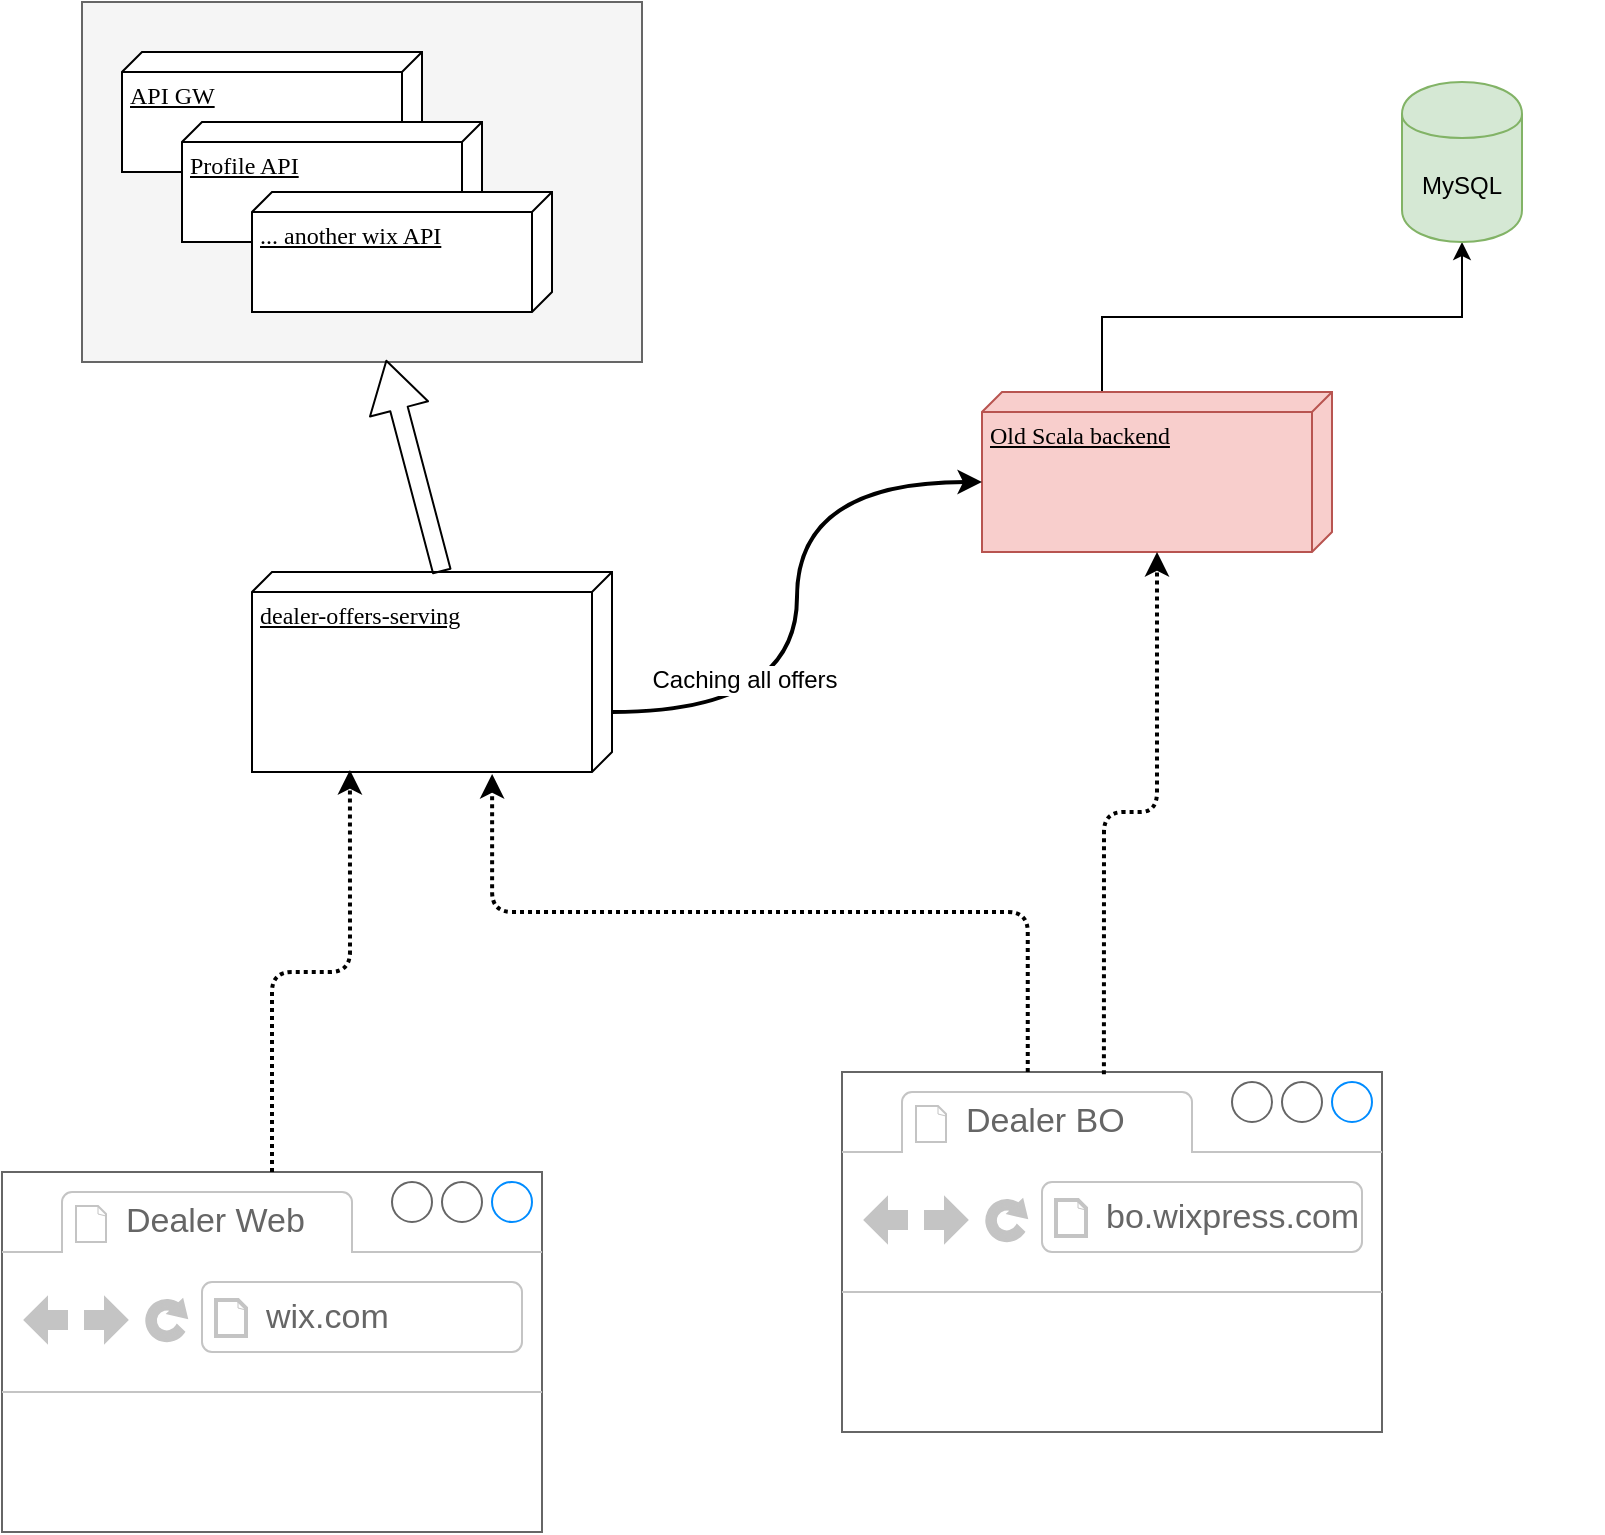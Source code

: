 <mxfile version="12.9.1" type="github" pages="2">
  <diagram name="Now" id="5f0bae14-7c28-e335-631c-24af17079c00">
    <mxGraphModel dx="1082" dy="731" grid="1" gridSize="10" guides="1" tooltips="1" connect="1" arrows="1" fold="1" page="1" pageScale="1" pageWidth="1100" pageHeight="850" background="#ffffff" math="0" shadow="0">
      <root>
        <mxCell id="0" />
        <mxCell id="1" parent="0" />
        <mxCell id="oWQusX5Dqh1fwXH19KtF-8" value="" style="rounded=0;whiteSpace=wrap;html=1;fillColor=#f5f5f5;strokeColor=#666666;fontColor=#333333;" vertex="1" parent="1">
          <mxGeometry x="90" y="15" width="280" height="180" as="geometry" />
        </mxCell>
        <mxCell id="39150e848f15840c-1" value="API GW" style="verticalAlign=top;align=left;spacingTop=8;spacingLeft=2;spacingRight=12;shape=cube;size=10;direction=south;fontStyle=4;html=1;rounded=0;shadow=0;comic=0;labelBackgroundColor=none;strokeWidth=1;fontFamily=Verdana;fontSize=12" parent="1" vertex="1">
          <mxGeometry x="110" y="40" width="150" height="60" as="geometry" />
        </mxCell>
        <mxCell id="oWQusX5Dqh1fwXH19KtF-3" style="edgeStyle=orthogonalEdgeStyle;rounded=0;orthogonalLoop=1;jettySize=auto;html=1;exitX=0;exitY=0;exitDx=0;exitDy=115;exitPerimeter=0;entryX=0.5;entryY=1;entryDx=0;entryDy=0;" edge="1" parent="1" source="39150e848f15840c-2" target="oWQusX5Dqh1fwXH19KtF-1">
          <mxGeometry relative="1" as="geometry" />
        </mxCell>
        <mxCell id="39150e848f15840c-2" value="Old Scala backend" style="verticalAlign=top;align=left;spacingTop=8;spacingLeft=2;spacingRight=12;shape=cube;size=10;direction=south;fontStyle=4;html=1;rounded=0;shadow=0;comic=0;labelBackgroundColor=none;strokeWidth=1;fontFamily=Verdana;fontSize=12;fillColor=#f8cecc;strokeColor=#b85450;" parent="1" vertex="1">
          <mxGeometry x="540" y="210" width="175" height="80" as="geometry" />
        </mxCell>
        <mxCell id="oWQusX5Dqh1fwXH19KtF-13" style="edgeStyle=orthogonalEdgeStyle;rounded=0;orthogonalLoop=1;jettySize=auto;html=1;exitX=0;exitY=0;exitDx=70;exitDy=0;exitPerimeter=0;entryX=0;entryY=0;entryDx=45;entryDy=175;entryPerimeter=0;strokeWidth=2;curved=1;" edge="1" parent="1" source="39150e848f15840c-3" target="39150e848f15840c-2">
          <mxGeometry relative="1" as="geometry" />
        </mxCell>
        <mxCell id="29V7xDCj1GOiVWc4bIZH-2" value="Caching all offers" style="text;html=1;align=center;verticalAlign=middle;resizable=0;points=[];labelBackgroundColor=#ffffff;" vertex="1" connectable="0" parent="oWQusX5Dqh1fwXH19KtF-13">
          <mxGeometry x="-0.56" y="16" relative="1" as="geometry">
            <mxPoint as="offset" />
          </mxGeometry>
        </mxCell>
        <mxCell id="39150e848f15840c-3" value="dealer-offers-serving" style="verticalAlign=top;align=left;spacingTop=8;spacingLeft=2;spacingRight=12;shape=cube;size=10;direction=south;fontStyle=4;html=1;rounded=0;shadow=0;comic=0;labelBackgroundColor=none;strokeWidth=1;fontFamily=Verdana;fontSize=12" parent="1" vertex="1">
          <mxGeometry x="175" y="300" width="180" height="100" as="geometry" />
        </mxCell>
        <mxCell id="oWQusX5Dqh1fwXH19KtF-1" value="MySQL" style="shape=cylinder;whiteSpace=wrap;html=1;boundedLbl=1;backgroundOutline=1;fillColor=#d5e8d4;strokeColor=#82b366;" vertex="1" parent="1">
          <mxGeometry x="750" y="55" width="60" height="80" as="geometry" />
        </mxCell>
        <mxCell id="oWQusX5Dqh1fwXH19KtF-4" value="Profile API" style="verticalAlign=top;align=left;spacingTop=8;spacingLeft=2;spacingRight=12;shape=cube;size=10;direction=south;fontStyle=4;html=1;rounded=0;shadow=0;comic=0;labelBackgroundColor=none;strokeWidth=1;fontFamily=Verdana;fontSize=12" vertex="1" parent="1">
          <mxGeometry x="140" y="75" width="150" height="60" as="geometry" />
        </mxCell>
        <mxCell id="oWQusX5Dqh1fwXH19KtF-5" value="... another wix API" style="verticalAlign=top;align=left;spacingTop=8;spacingLeft=2;spacingRight=12;shape=cube;size=10;direction=south;fontStyle=4;html=1;rounded=0;shadow=0;comic=0;labelBackgroundColor=none;strokeWidth=1;fontFamily=Verdana;fontSize=12" vertex="1" parent="1">
          <mxGeometry x="175" y="110" width="150" height="60" as="geometry" />
        </mxCell>
        <mxCell id="oWQusX5Dqh1fwXH19KtF-12" value="" style="shape=flexArrow;endArrow=classic;html=1;strokeWidth=1;width=9;endSize=7.96;exitX=0;exitY=0;exitDx=0;exitDy=85;exitPerimeter=0;entryX=0.543;entryY=0.994;entryDx=0;entryDy=0;entryPerimeter=0;" edge="1" parent="1" source="39150e848f15840c-3" target="oWQusX5Dqh1fwXH19KtF-8">
          <mxGeometry width="50" height="50" relative="1" as="geometry">
            <mxPoint x="248" y="311" as="sourcePoint" />
            <mxPoint x="230" y="195" as="targetPoint" />
            <Array as="points" />
          </mxGeometry>
        </mxCell>
        <mxCell id="oWQusX5Dqh1fwXH19KtF-14" value="" style="strokeWidth=1;shadow=0;dashed=0;align=center;html=1;shape=mxgraph.mockup.containers.browserWindow;rSize=0;strokeColor=#666666;strokeColor2=#008cff;strokeColor3=#c4c4c4;mainText=,;recursiveResize=0;" vertex="1" parent="1">
          <mxGeometry x="50" y="600" width="270" height="180" as="geometry" />
        </mxCell>
        <mxCell id="oWQusX5Dqh1fwXH19KtF-15" value="Dealer Web" style="strokeWidth=1;shadow=0;dashed=0;align=center;html=1;shape=mxgraph.mockup.containers.anchor;fontSize=17;fontColor=#666666;align=left;" vertex="1" parent="oWQusX5Dqh1fwXH19KtF-14">
          <mxGeometry x="60" y="12" width="110" height="26" as="geometry" />
        </mxCell>
        <mxCell id="oWQusX5Dqh1fwXH19KtF-16" value="wix.com" style="strokeWidth=1;shadow=0;dashed=0;align=center;html=1;shape=mxgraph.mockup.containers.anchor;rSize=0;fontSize=17;fontColor=#666666;align=left;" vertex="1" parent="oWQusX5Dqh1fwXH19KtF-14">
          <mxGeometry x="130" y="60" width="250" height="26" as="geometry" />
        </mxCell>
        <mxCell id="oWQusX5Dqh1fwXH19KtF-17" value="" style="strokeWidth=1;shadow=0;dashed=0;align=center;html=1;shape=mxgraph.mockup.containers.browserWindow;rSize=0;strokeColor=#666666;strokeColor2=#008cff;strokeColor3=#c4c4c4;mainText=,;recursiveResize=0;" vertex="1" parent="1">
          <mxGeometry x="470" y="550" width="270" height="180" as="geometry" />
        </mxCell>
        <mxCell id="oWQusX5Dqh1fwXH19KtF-18" value="Dealer BO" style="strokeWidth=1;shadow=0;dashed=0;align=center;html=1;shape=mxgraph.mockup.containers.anchor;fontSize=17;fontColor=#666666;align=left;" vertex="1" parent="oWQusX5Dqh1fwXH19KtF-17">
          <mxGeometry x="60" y="12" width="110" height="26" as="geometry" />
        </mxCell>
        <mxCell id="oWQusX5Dqh1fwXH19KtF-19" value="bo.wixpress.com" style="strokeWidth=1;shadow=0;dashed=0;align=center;html=1;shape=mxgraph.mockup.containers.anchor;rSize=0;fontSize=17;fontColor=#666666;align=left;" vertex="1" parent="oWQusX5Dqh1fwXH19KtF-17">
          <mxGeometry x="130" y="60" width="250" height="26" as="geometry" />
        </mxCell>
        <mxCell id="oWQusX5Dqh1fwXH19KtF-20" value="" style="endArrow=classic;html=1;strokeWidth=2;exitX=0.485;exitY=0.006;exitDx=0;exitDy=0;exitPerimeter=0;edgeStyle=orthogonalEdgeStyle;dashed=1;dashPattern=1 1;" edge="1" parent="1" source="oWQusX5Dqh1fwXH19KtF-17" target="39150e848f15840c-2">
          <mxGeometry width="50" height="50" relative="1" as="geometry">
            <mxPoint x="550" y="520" as="sourcePoint" />
            <mxPoint x="600" y="470" as="targetPoint" />
          </mxGeometry>
        </mxCell>
        <mxCell id="oWQusX5Dqh1fwXH19KtF-21" value="" style="endArrow=classic;html=1;strokeWidth=2;entryX=1.01;entryY=0.333;entryDx=0;entryDy=0;entryPerimeter=0;exitX=0.344;exitY=0;exitDx=0;exitDy=0;exitPerimeter=0;edgeStyle=elbowEdgeStyle;elbow=vertical;dashed=1;dashPattern=1 1;" edge="1" parent="1" source="oWQusX5Dqh1fwXH19KtF-17" target="39150e848f15840c-3">
          <mxGeometry width="50" height="50" relative="1" as="geometry">
            <mxPoint x="530" y="560" as="sourcePoint" />
            <mxPoint x="580" y="510" as="targetPoint" />
            <Array as="points">
              <mxPoint x="490" y="470" />
              <mxPoint x="280" y="420" />
            </Array>
          </mxGeometry>
        </mxCell>
        <mxCell id="oWQusX5Dqh1fwXH19KtF-22" value="" style="endArrow=classic;html=1;strokeWidth=2;entryX=0.99;entryY=0.728;entryDx=0;entryDy=0;entryPerimeter=0;dashed=1;dashPattern=1 1;edgeStyle=orthogonalEdgeStyle;" edge="1" parent="1" source="oWQusX5Dqh1fwXH19KtF-14" target="39150e848f15840c-3">
          <mxGeometry width="50" height="50" relative="1" as="geometry">
            <mxPoint x="175" y="550" as="sourcePoint" />
            <mxPoint x="225" y="500" as="targetPoint" />
          </mxGeometry>
        </mxCell>
      </root>
    </mxGraphModel>
  </diagram>
  <diagram id="9trBnZH6sYg9NYqUYXiT" name="Next version">
    <mxGraphModel dx="1082" dy="731" grid="1" gridSize="10" guides="1" tooltips="1" connect="1" arrows="1" fold="1" page="1" pageScale="1" pageWidth="850" pageHeight="1100" math="0" shadow="0">
      <root>
        <mxCell id="E6eqd6sddvJvr5vaGJWG-0" />
        <mxCell id="E6eqd6sddvJvr5vaGJWG-1" parent="E6eqd6sddvJvr5vaGJWG-0" />
        <mxCell id="naFb8LntE-2vtVHI1g_y-6" value="dealer-offers-serving" style="verticalAlign=top;align=left;spacingTop=8;spacingLeft=2;spacingRight=12;shape=cube;size=10;direction=south;fontStyle=4;html=1;rounded=0;shadow=0;comic=0;labelBackgroundColor=none;strokeWidth=1;fontFamily=Verdana;fontSize=12" vertex="1" parent="E6eqd6sddvJvr5vaGJWG-1">
          <mxGeometry x="175" y="280" width="215" height="120" as="geometry" />
        </mxCell>
        <mxCell id="naFb8LntE-2vtVHI1g_y-0" value="" style="rounded=0;whiteSpace=wrap;html=1;fillColor=#f5f5f5;strokeColor=#666666;fontColor=#333333;" vertex="1" parent="E6eqd6sddvJvr5vaGJWG-1">
          <mxGeometry x="90" y="10" width="280" height="180" as="geometry" />
        </mxCell>
        <mxCell id="naFb8LntE-2vtVHI1g_y-1" value="API GW" style="verticalAlign=top;align=left;spacingTop=8;spacingLeft=2;spacingRight=12;shape=cube;size=10;direction=south;fontStyle=4;html=1;rounded=0;shadow=0;comic=0;labelBackgroundColor=none;strokeWidth=1;fontFamily=Verdana;fontSize=12" vertex="1" parent="E6eqd6sddvJvr5vaGJWG-1">
          <mxGeometry x="110" y="40" width="150" height="60" as="geometry" />
        </mxCell>
        <mxCell id="naFb8LntE-2vtVHI1g_y-2" style="edgeStyle=orthogonalEdgeStyle;rounded=0;orthogonalLoop=1;jettySize=auto;html=1;exitX=1;exitY=0.5;exitDx=0;exitDy=0;entryX=0.5;entryY=1;entryDx=0;entryDy=0;" edge="1" parent="E6eqd6sddvJvr5vaGJWG-1" source="naFb8LntE-2vtVHI1g_y-20" target="naFb8LntE-2vtVHI1g_y-7">
          <mxGeometry relative="1" as="geometry" />
        </mxCell>
        <mxCell id="naFb8LntE-2vtVHI1g_y-7" value="MySQL" style="shape=cylinder;whiteSpace=wrap;html=1;boundedLbl=1;backgroundOutline=1;fillColor=#d5e8d4;strokeColor=#82b366;" vertex="1" parent="E6eqd6sddvJvr5vaGJWG-1">
          <mxGeometry x="550" y="190" width="60" height="80" as="geometry" />
        </mxCell>
        <mxCell id="naFb8LntE-2vtVHI1g_y-8" value="Profile API" style="verticalAlign=top;align=left;spacingTop=8;spacingLeft=2;spacingRight=12;shape=cube;size=10;direction=south;fontStyle=4;html=1;rounded=0;shadow=0;comic=0;labelBackgroundColor=none;strokeWidth=1;fontFamily=Verdana;fontSize=12" vertex="1" parent="E6eqd6sddvJvr5vaGJWG-1">
          <mxGeometry x="140" y="75" width="150" height="60" as="geometry" />
        </mxCell>
        <mxCell id="naFb8LntE-2vtVHI1g_y-9" value="... another wix API" style="verticalAlign=top;align=left;spacingTop=8;spacingLeft=2;spacingRight=12;shape=cube;size=10;direction=south;fontStyle=4;html=1;rounded=0;shadow=0;comic=0;labelBackgroundColor=none;strokeWidth=1;fontFamily=Verdana;fontSize=12" vertex="1" parent="E6eqd6sddvJvr5vaGJWG-1">
          <mxGeometry x="175" y="110" width="150" height="60" as="geometry" />
        </mxCell>
        <mxCell id="naFb8LntE-2vtVHI1g_y-10" value="" style="shape=flexArrow;endArrow=classic;html=1;strokeWidth=1;width=9;endSize=7.96;exitX=0;exitY=0;exitDx=0;exitDy=85;exitPerimeter=0;entryX=0.543;entryY=0.994;entryDx=0;entryDy=0;entryPerimeter=0;" edge="1" parent="E6eqd6sddvJvr5vaGJWG-1" source="naFb8LntE-2vtVHI1g_y-6" target="naFb8LntE-2vtVHI1g_y-0">
          <mxGeometry width="50" height="50" relative="1" as="geometry">
            <mxPoint x="248" y="311" as="sourcePoint" />
            <mxPoint x="230" y="195" as="targetPoint" />
            <Array as="points" />
          </mxGeometry>
        </mxCell>
        <mxCell id="naFb8LntE-2vtVHI1g_y-21" value="Cache all Catalogs etc." style="text;html=1;align=center;verticalAlign=middle;resizable=0;points=[];labelBackgroundColor=#ffffff;" vertex="1" connectable="0" parent="naFb8LntE-2vtVHI1g_y-10">
          <mxGeometry x="-0.138" y="-2" relative="1" as="geometry">
            <mxPoint as="offset" />
          </mxGeometry>
        </mxCell>
        <mxCell id="naFb8LntE-2vtVHI1g_y-11" value="" style="strokeWidth=1;shadow=0;dashed=0;align=center;html=1;shape=mxgraph.mockup.containers.browserWindow;rSize=0;strokeColor=#666666;strokeColor2=#008cff;strokeColor3=#c4c4c4;mainText=,;recursiveResize=0;" vertex="1" parent="E6eqd6sddvJvr5vaGJWG-1">
          <mxGeometry x="40" y="510" width="270" height="180" as="geometry" />
        </mxCell>
        <mxCell id="naFb8LntE-2vtVHI1g_y-12" value="Dealer Web" style="strokeWidth=1;shadow=0;dashed=0;align=center;html=1;shape=mxgraph.mockup.containers.anchor;fontSize=17;fontColor=#666666;align=left;" vertex="1" parent="naFb8LntE-2vtVHI1g_y-11">
          <mxGeometry x="60" y="12" width="110" height="26" as="geometry" />
        </mxCell>
        <mxCell id="naFb8LntE-2vtVHI1g_y-13" value="wix.com" style="strokeWidth=1;shadow=0;dashed=0;align=center;html=1;shape=mxgraph.mockup.containers.anchor;rSize=0;fontSize=17;fontColor=#666666;align=left;" vertex="1" parent="naFb8LntE-2vtVHI1g_y-11">
          <mxGeometry x="130" y="60" width="250" height="26" as="geometry" />
        </mxCell>
        <mxCell id="naFb8LntE-2vtVHI1g_y-14" value="" style="strokeWidth=1;shadow=0;dashed=0;align=center;html=1;shape=mxgraph.mockup.containers.browserWindow;rSize=0;strokeColor=#d79b00;strokeColor2=#008cff;strokeColor3=#c4c4c4;mainText=,;recursiveResize=0;fillColor=#ffe6cc;" vertex="1" parent="E6eqd6sddvJvr5vaGJWG-1">
          <mxGeometry x="420" y="520" width="270" height="180" as="geometry" />
        </mxCell>
        <mxCell id="naFb8LntE-2vtVHI1g_y-15" value="New BO" style="strokeWidth=1;shadow=0;dashed=0;align=center;html=1;shape=mxgraph.mockup.containers.anchor;fontSize=17;fontColor=#666666;align=left;" vertex="1" parent="naFb8LntE-2vtVHI1g_y-14">
          <mxGeometry x="60" y="12" width="110" height="26" as="geometry" />
        </mxCell>
        <mxCell id="naFb8LntE-2vtVHI1g_y-16" value="bo.wixpress.com" style="strokeWidth=1;shadow=0;dashed=0;align=center;html=1;shape=mxgraph.mockup.containers.anchor;rSize=0;fontSize=17;fontColor=#666666;align=left;" vertex="1" parent="naFb8LntE-2vtVHI1g_y-14">
          <mxGeometry x="130" y="60" width="250" height="26" as="geometry" />
        </mxCell>
        <mxCell id="naFb8LntE-2vtVHI1g_y-18" value="" style="endArrow=classic;html=1;strokeWidth=2;entryX=1.01;entryY=0.333;entryDx=0;entryDy=0;entryPerimeter=0;exitX=0.344;exitY=0;exitDx=0;exitDy=0;exitPerimeter=0;edgeStyle=elbowEdgeStyle;elbow=vertical;dashed=1;dashPattern=1 1;" edge="1" parent="E6eqd6sddvJvr5vaGJWG-1" source="naFb8LntE-2vtVHI1g_y-14" target="naFb8LntE-2vtVHI1g_y-6">
          <mxGeometry width="50" height="50" relative="1" as="geometry">
            <mxPoint x="530" y="560" as="sourcePoint" />
            <mxPoint x="580" y="510" as="targetPoint" />
            <Array as="points">
              <mxPoint x="490" y="470" />
              <mxPoint x="280" y="420" />
            </Array>
          </mxGeometry>
        </mxCell>
        <mxCell id="naFb8LntE-2vtVHI1g_y-19" value="" style="endArrow=classic;html=1;strokeWidth=2;entryX=0.99;entryY=0.728;entryDx=0;entryDy=0;entryPerimeter=0;dashed=1;dashPattern=1 1;edgeStyle=orthogonalEdgeStyle;" edge="1" parent="E6eqd6sddvJvr5vaGJWG-1" source="naFb8LntE-2vtVHI1g_y-11" target="naFb8LntE-2vtVHI1g_y-6">
          <mxGeometry width="50" height="50" relative="1" as="geometry">
            <mxPoint x="175" y="550" as="sourcePoint" />
            <mxPoint x="225" y="500" as="targetPoint" />
          </mxGeometry>
        </mxCell>
        <mxCell id="naFb8LntE-2vtVHI1g_y-20" value="ORM layer" style="rounded=0;whiteSpace=wrap;html=1;fillColor=#f8cecc;strokeColor=#b85450;" vertex="1" parent="E6eqd6sddvJvr5vaGJWG-1">
          <mxGeometry x="280" y="360" width="90" height="30" as="geometry" />
        </mxCell>
      </root>
    </mxGraphModel>
  </diagram>
</mxfile>

